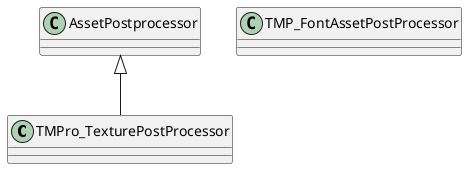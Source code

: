 @startuml
class TMPro_TexturePostProcessor {
}
class TMP_FontAssetPostProcessor {
}
AssetPostprocessor <|-- TMPro_TexturePostProcessor
@enduml
